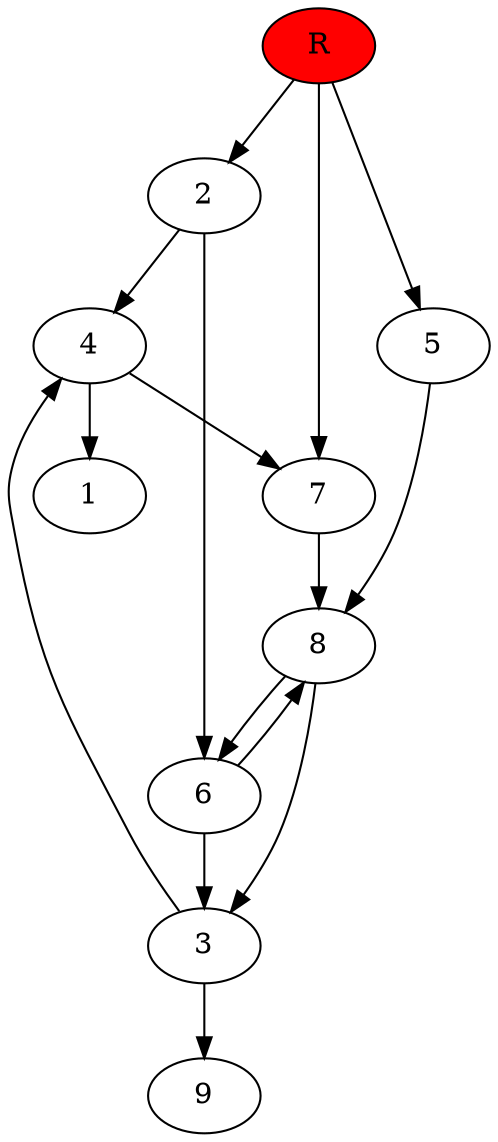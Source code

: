 digraph prb52269 {
	1
	2
	3
	4
	5
	6
	7
	8
	R [fillcolor="#ff0000" style=filled]
	2 -> 4
	2 -> 6
	3 -> 4
	3 -> 9
	4 -> 1
	4 -> 7
	5 -> 8
	6 -> 3
	6 -> 8
	7 -> 8
	8 -> 3
	8 -> 6
	R -> 2
	R -> 5
	R -> 7
}
